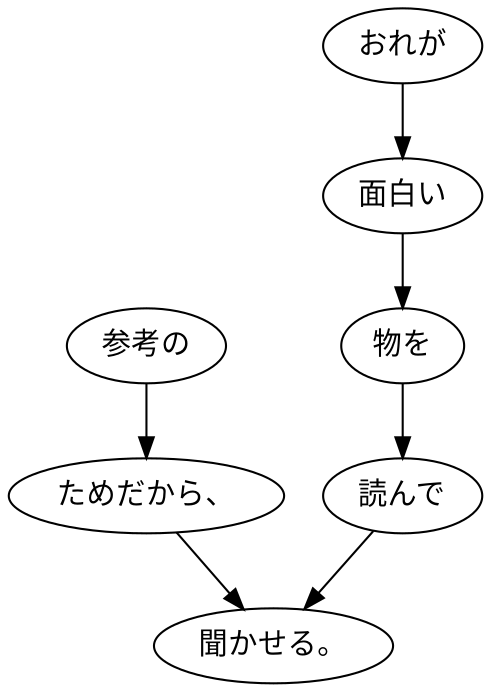 digraph graph8865 {
	node0 [label="参考の"];
	node1 [label="ためだから、"];
	node2 [label="おれが"];
	node3 [label="面白い"];
	node4 [label="物を"];
	node5 [label="読んで"];
	node6 [label="聞かせる。"];
	node0 -> node1;
	node1 -> node6;
	node2 -> node3;
	node3 -> node4;
	node4 -> node5;
	node5 -> node6;
}
